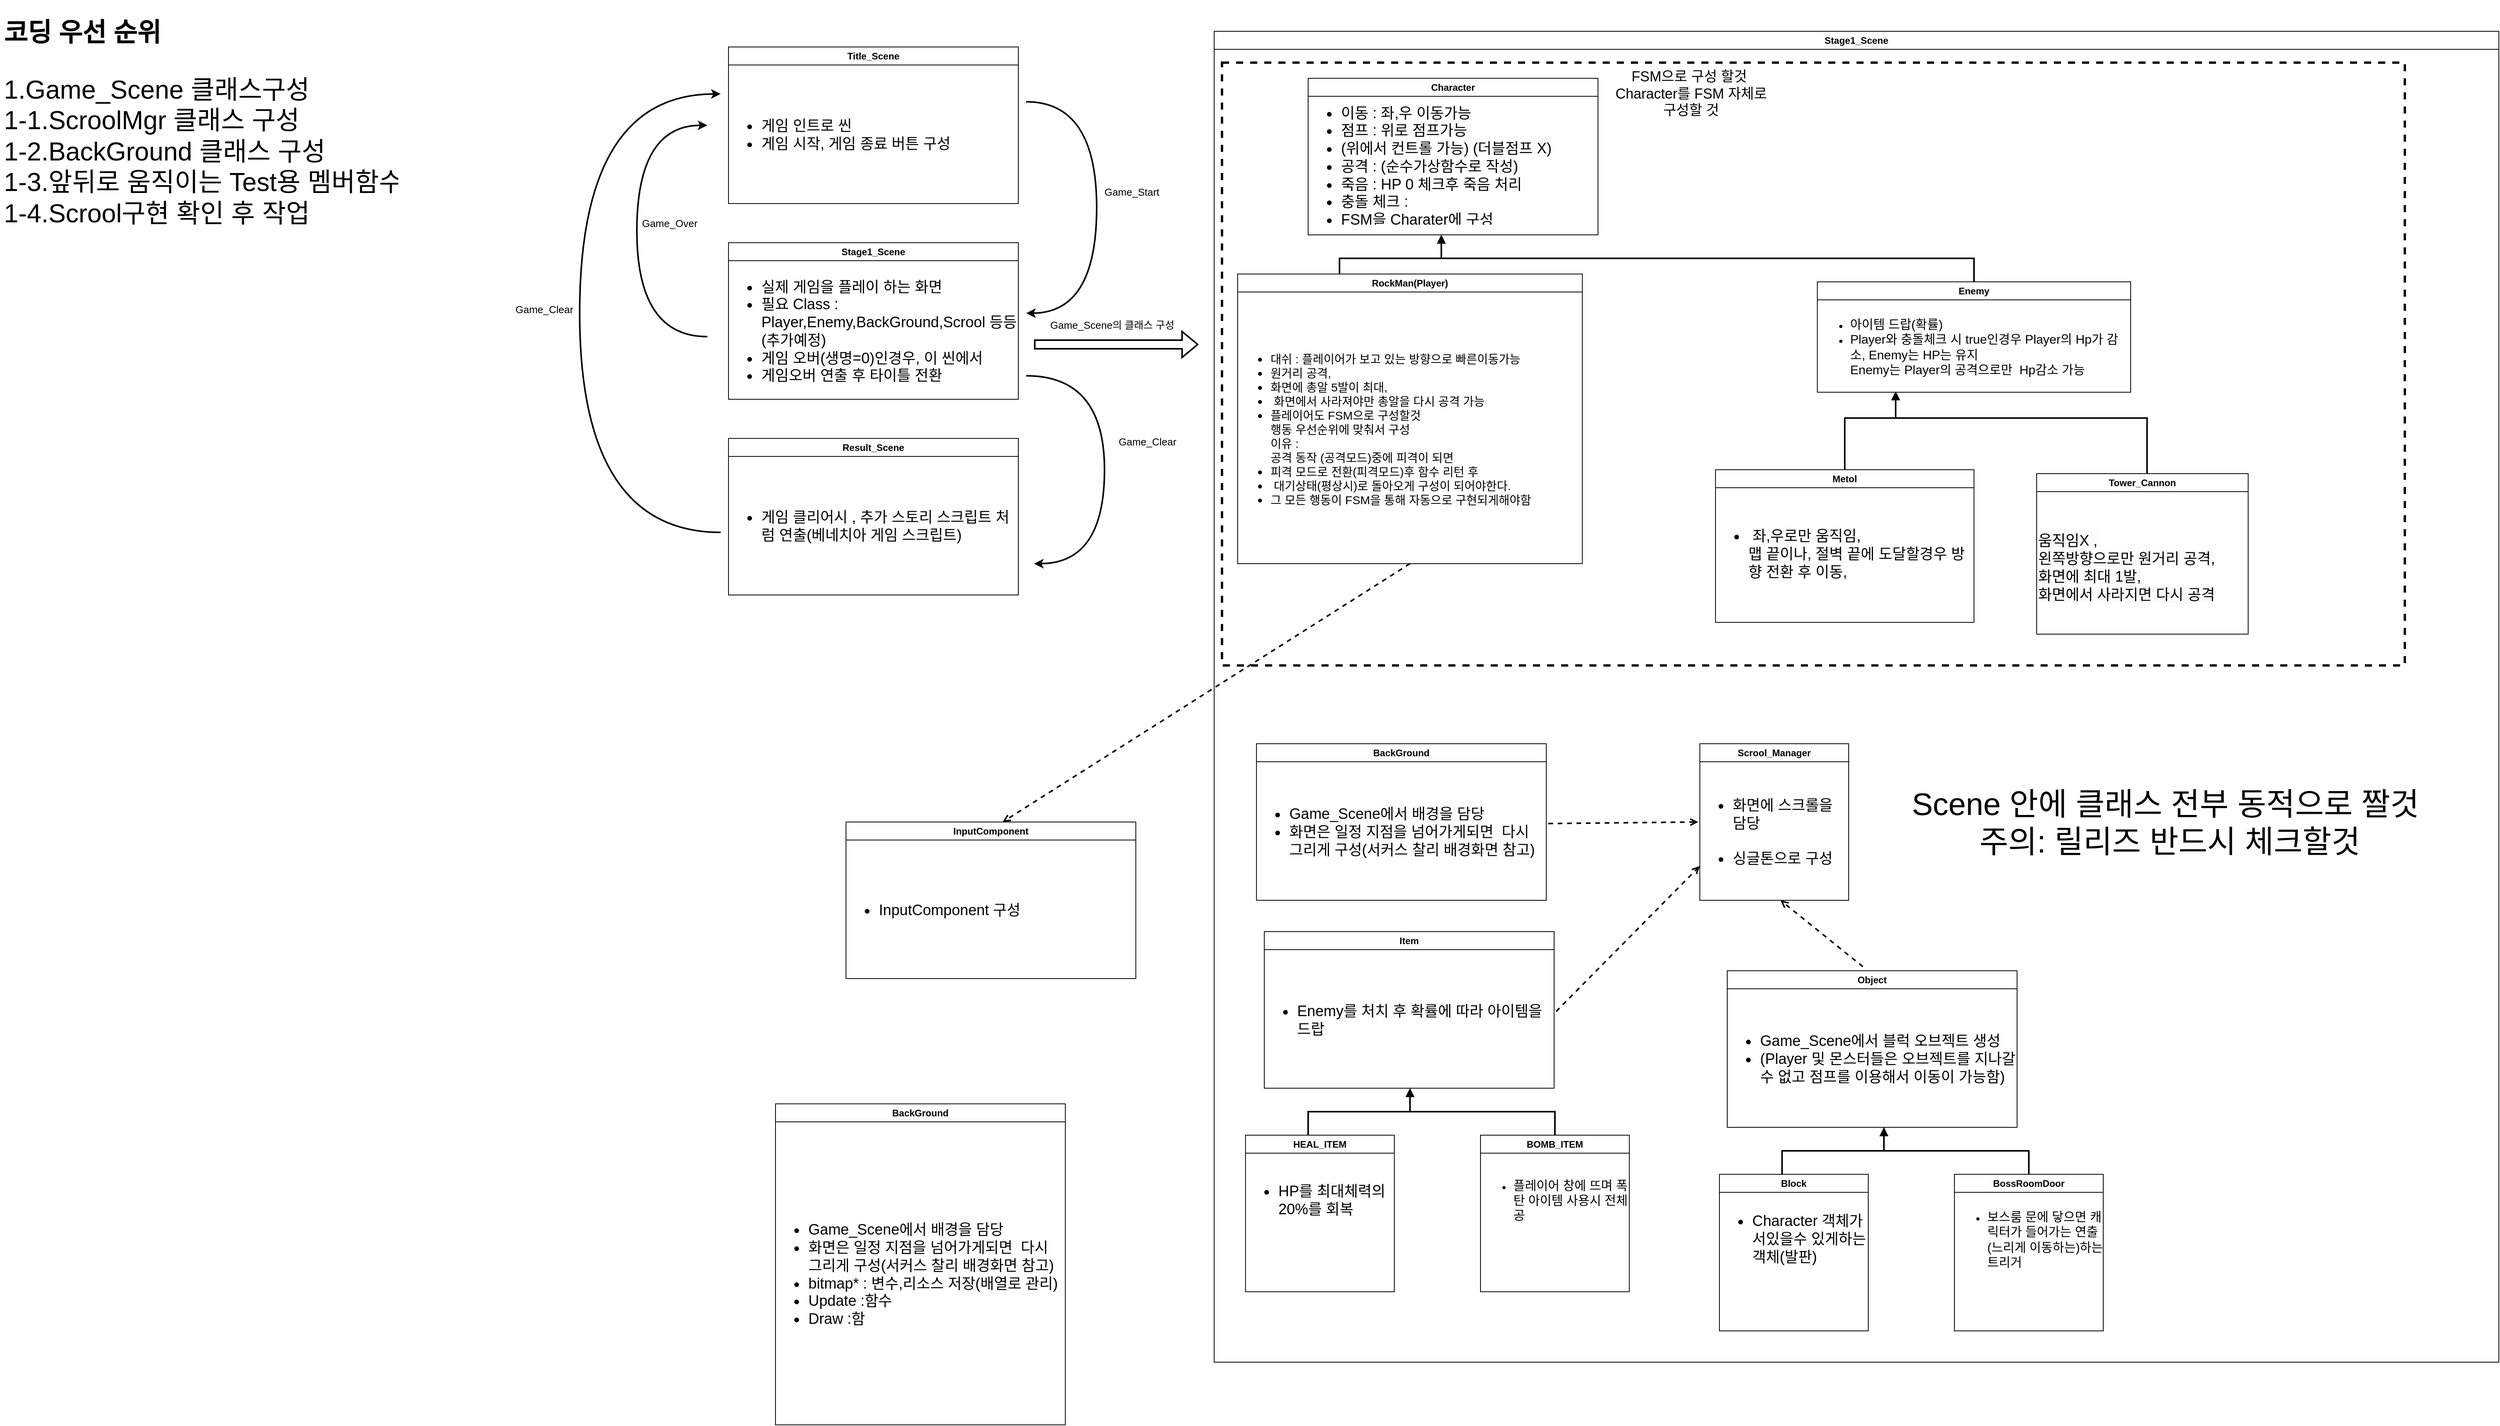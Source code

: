 <mxfile version="21.1.1" type="device">
  <diagram name="페이지-1" id="FIctYwfBap3exJkp4LkO">
    <mxGraphModel dx="3088" dy="788" grid="1" gridSize="10" guides="1" tooltips="1" connect="1" arrows="1" fold="1" page="1" pageScale="1" pageWidth="827" pageHeight="1169" math="0" shadow="0">
      <root>
        <mxCell id="0" />
        <mxCell id="1" parent="0" />
        <mxCell id="zks5ml6HuDEgTcpe3jTh-74" value="Stage1_Scene" style="swimlane;whiteSpace=wrap;html=1;" parent="1" vertex="1">
          <mxGeometry x="-90" y="60" width="1640" height="1700" as="geometry" />
        </mxCell>
        <mxCell id="zks5ml6HuDEgTcpe3jTh-78" value="" style="rounded=0;whiteSpace=wrap;html=1;fontSize=14;fillColor=none;dashed=1;strokeWidth=3;" parent="zks5ml6HuDEgTcpe3jTh-74" vertex="1">
          <mxGeometry x="10" y="40" width="1510" height="770" as="geometry" />
        </mxCell>
        <mxCell id="zks5ml6HuDEgTcpe3jTh-5" value="BackGround" style="swimlane;whiteSpace=wrap;html=1;" parent="zks5ml6HuDEgTcpe3jTh-74" vertex="1">
          <mxGeometry x="54" y="910" width="370" height="200" as="geometry" />
        </mxCell>
        <mxCell id="zks5ml6HuDEgTcpe3jTh-54" value="&lt;ul style=&quot;font-size: 19px;&quot;&gt;&lt;li&gt;Game_Scene에서 배경을 담당&lt;/li&gt;&lt;li&gt;화면은 일정 지점을 넘어가게되면&amp;nbsp; 다시 그리게 구성(서커스 찰리 배경화면 참고)&lt;/li&gt;&lt;/ul&gt;" style="text;strokeColor=none;fillColor=none;html=1;whiteSpace=wrap;verticalAlign=middle;overflow=hidden;" parent="zks5ml6HuDEgTcpe3jTh-5" vertex="1">
          <mxGeometry y="25" width="370" height="175" as="geometry" />
        </mxCell>
        <mxCell id="zks5ml6HuDEgTcpe3jTh-8" value="&lt;ul style=&quot;font-size: 19px;&quot;&gt;&lt;li&gt;이동 : 좌,우 이동가능&lt;/li&gt;&lt;li&gt;점프 : 위로 점프가능&amp;nbsp;&lt;/li&gt;&lt;li&gt;(위에서 컨트롤 가능) (더블점프 X)&lt;/li&gt;&lt;li&gt;공격 : (순수가상함수로 작성)&lt;/li&gt;&lt;li&gt;죽음 : HP 0 체크후 죽음 처리&lt;/li&gt;&lt;li&gt;충돌 체크 :&amp;nbsp;&lt;/li&gt;&lt;li&gt;FSM을 Charater에 구성&lt;/li&gt;&lt;/ul&gt;" style="text;strokeColor=none;fillColor=none;html=1;whiteSpace=wrap;verticalAlign=middle;overflow=hidden;" parent="zks5ml6HuDEgTcpe3jTh-74" vertex="1">
          <mxGeometry x="120" y="72" width="370" height="176" as="geometry" />
        </mxCell>
        <mxCell id="zks5ml6HuDEgTcpe3jTh-9" value="" style="endArrow=block;html=1;rounded=0;fontSize=19;edgeStyle=elbowEdgeStyle;elbow=vertical;endFill=1;strokeWidth=2;" parent="zks5ml6HuDEgTcpe3jTh-74" edge="1">
          <mxGeometry width="50" height="50" relative="1" as="geometry">
            <mxPoint x="160" y="320" as="sourcePoint" />
            <mxPoint x="290" y="260" as="targetPoint" />
          </mxGeometry>
        </mxCell>
        <mxCell id="zks5ml6HuDEgTcpe3jTh-10" value="RockMan(Player)" style="swimlane;whiteSpace=wrap;html=1;" parent="zks5ml6HuDEgTcpe3jTh-74" vertex="1">
          <mxGeometry x="30" y="310" width="440" height="370" as="geometry" />
        </mxCell>
        <mxCell id="zks5ml6HuDEgTcpe3jTh-11" value="&lt;ul style=&quot;font-size: 15px;&quot;&gt;&lt;li style=&quot;&quot;&gt;대쉬 : 플레이어가 보고 있는 방향으로 빠른이동가능&amp;nbsp;&lt;/li&gt;&lt;li style=&quot;&quot;&gt;원거리 공격,&amp;nbsp;&lt;/li&gt;&lt;li style=&quot;&quot;&gt;화면에 총알 5발이 최대,&lt;/li&gt;&lt;li style=&quot;&quot;&gt;&lt;span style=&quot;text-align: center;&quot;&gt;&amp;nbsp;화면에서 사라져야만 총알을 다시 공격 가능&lt;/span&gt;&lt;br&gt;&lt;/li&gt;&lt;li style=&quot;&quot;&gt;&lt;span style=&quot;text-align: center;&quot;&gt;플레이어도 FSM으로 구성할것&lt;br style=&quot;border-color: var(--border-color);&quot;&gt;행동 우선순위에 맞춰서 구성&amp;nbsp;&lt;br style=&quot;border-color: var(--border-color);&quot;&gt;&lt;span style=&quot;&quot;&gt;이유 :&lt;/span&gt;&lt;br style=&quot;border-color: var(--border-color);&quot;&gt;&lt;span style=&quot;&quot;&gt;공격 동작 (공격모드)중에 피격이 되면&amp;nbsp;&lt;/span&gt;&lt;/span&gt;&lt;/li&gt;&lt;li style=&quot;&quot;&gt;&lt;span style=&quot;text-align: center;&quot;&gt;&lt;span style=&quot;&quot;&gt;피격 모드로 전환(피격모드)후 함수 리턴 후&lt;/span&gt;&lt;/span&gt;&lt;/li&gt;&lt;li style=&quot;&quot;&gt;&lt;span style=&quot;text-align: center;&quot;&gt;&lt;span style=&quot;&quot;&gt;&amp;nbsp;대기상태(평상시)로 돌아오게 구성이 되어야한다.&lt;/span&gt;&lt;/span&gt;&lt;/li&gt;&lt;li style=&quot;&quot;&gt;&lt;span style=&quot;text-align: center;&quot;&gt;&lt;span style=&quot;&quot;&gt;그 모든 행동이 FSM을 통해 자동으로 구현되게해야함&lt;/span&gt;&lt;br&gt;&lt;/span&gt;&lt;/li&gt;&lt;/ul&gt;" style="text;strokeColor=none;fillColor=none;html=1;whiteSpace=wrap;verticalAlign=middle;overflow=hidden;" parent="zks5ml6HuDEgTcpe3jTh-10" vertex="1">
          <mxGeometry y="25" width="440" height="345" as="geometry" />
        </mxCell>
        <mxCell id="zks5ml6HuDEgTcpe3jTh-13" value="Tower_Cannon" style="swimlane;whiteSpace=wrap;html=1;" parent="zks5ml6HuDEgTcpe3jTh-74" vertex="1">
          <mxGeometry x="1050" y="565" width="270" height="205" as="geometry" />
        </mxCell>
        <mxCell id="zks5ml6HuDEgTcpe3jTh-14" value="&lt;br&gt;&lt;span style=&quot;color: rgb(0, 0, 0); font-family: Helvetica; font-size: 19px; font-style: normal; font-variant-ligatures: normal; font-variant-caps: normal; font-weight: 400; letter-spacing: normal; orphans: 2; text-align: center; text-indent: 0px; text-transform: none; widows: 2; word-spacing: 0px; -webkit-text-stroke-width: 0px; background-color: rgb(251, 251, 251); text-decoration-thickness: initial; text-decoration-style: initial; text-decoration-color: initial; float: none; display: inline !important;&quot;&gt;움직임X , &lt;br&gt;왼쪽방향으로만 원거리 공격, &lt;br&gt;화면에 최대 1발, &lt;br&gt;화면에서 사라지면 다시 공격&lt;/span&gt;" style="text;strokeColor=none;fillColor=none;html=1;whiteSpace=wrap;verticalAlign=middle;overflow=hidden;" parent="zks5ml6HuDEgTcpe3jTh-13" vertex="1">
          <mxGeometry y="25" width="250" height="175" as="geometry" />
        </mxCell>
        <mxCell id="zks5ml6HuDEgTcpe3jTh-15" value="" style="endArrow=block;html=1;rounded=0;fontSize=19;edgeStyle=elbowEdgeStyle;elbow=vertical;endFill=1;strokeWidth=2;exitX=0.5;exitY=0;exitDx=0;exitDy=0;" parent="zks5ml6HuDEgTcpe3jTh-74" source="zks5ml6HuDEgTcpe3jTh-20" edge="1">
          <mxGeometry width="50" height="50" relative="1" as="geometry">
            <mxPoint x="590" y="310" as="sourcePoint" />
            <mxPoint x="290" y="260" as="targetPoint" />
            <Array as="points">
              <mxPoint x="370" y="290" />
            </Array>
          </mxGeometry>
        </mxCell>
        <mxCell id="zks5ml6HuDEgTcpe3jTh-16" value="Metol" style="swimlane;whiteSpace=wrap;html=1;" parent="zks5ml6HuDEgTcpe3jTh-74" vertex="1">
          <mxGeometry x="640" y="560" width="330" height="195" as="geometry" />
        </mxCell>
        <mxCell id="zks5ml6HuDEgTcpe3jTh-17" value="&lt;ul style=&quot;font-size: 19px;&quot;&gt;&lt;li&gt;&amp;nbsp;좌,우로만 움직임,&lt;br style=&quot;border-color: var(--border-color); text-align: center;&quot;&gt;&lt;span style=&quot;text-align: center;&quot;&gt;맵 끝이나, 절벽 끝에 도달할경우 방향 전환 후 이동,&amp;nbsp;&lt;/span&gt;&lt;br&gt;&lt;/li&gt;&lt;/ul&gt;" style="text;strokeColor=none;fillColor=none;html=1;whiteSpace=wrap;verticalAlign=middle;overflow=hidden;" parent="zks5ml6HuDEgTcpe3jTh-16" vertex="1">
          <mxGeometry y="25" width="330" height="165" as="geometry" />
        </mxCell>
        <mxCell id="zks5ml6HuDEgTcpe3jTh-20" value="Enemy" style="swimlane;whiteSpace=wrap;html=1;" parent="zks5ml6HuDEgTcpe3jTh-74" vertex="1">
          <mxGeometry x="770" y="320" width="400" height="141" as="geometry" />
        </mxCell>
        <mxCell id="zks5ml6HuDEgTcpe3jTh-21" value="&lt;ul style=&quot;&quot;&gt;&lt;li style=&quot;&quot;&gt;&lt;font style=&quot;font-size: 16px;&quot;&gt;아이템 드랍(확률)&lt;/font&gt;&lt;/li&gt;&lt;li style=&quot;&quot;&gt;&lt;font style=&quot;font-size: 16px;&quot;&gt;Player와 충돌체크 시 true인경우 Player의 Hp가 감소, Enemy는 HP는 유지&lt;br style=&quot;border-color: var(--border-color); font-size: 19px; text-align: center;&quot;&gt;Enemy는 Player의 공격으로만&amp;nbsp; Hp감소 가능&amp;nbsp;&lt;br style=&quot;border-color: var(--border-color); font-size: 19px; text-align: center;&quot;&gt;&lt;/font&gt;&lt;/li&gt;&lt;/ul&gt;" style="text;strokeColor=none;fillColor=none;html=1;whiteSpace=wrap;verticalAlign=middle;overflow=hidden;" parent="zks5ml6HuDEgTcpe3jTh-20" vertex="1">
          <mxGeometry y="25" width="400" height="116" as="geometry" />
        </mxCell>
        <mxCell id="zks5ml6HuDEgTcpe3jTh-22" value="" style="endArrow=block;html=1;rounded=0;fontSize=19;edgeStyle=elbowEdgeStyle;elbow=vertical;endFill=1;strokeWidth=2;entryX=0.542;entryY=1;entryDx=0;entryDy=0;entryPerimeter=0;exitX=0.5;exitY=0;exitDx=0;exitDy=0;" parent="zks5ml6HuDEgTcpe3jTh-74" source="zks5ml6HuDEgTcpe3jTh-16" edge="1">
          <mxGeometry width="50" height="50" relative="1" as="geometry">
            <mxPoint x="1017" y="514" as="sourcePoint" />
            <mxPoint x="870" y="460" as="targetPoint" />
            <Array as="points">
              <mxPoint x="947" y="494" />
            </Array>
          </mxGeometry>
        </mxCell>
        <mxCell id="zks5ml6HuDEgTcpe3jTh-23" value="" style="endArrow=block;html=1;rounded=0;fontSize=19;edgeStyle=elbowEdgeStyle;elbow=vertical;endFill=1;strokeWidth=2;entryX=0.542;entryY=1;entryDx=0;entryDy=0;entryPerimeter=0;exitX=0.522;exitY=-0.001;exitDx=0;exitDy=0;exitPerimeter=0;" parent="zks5ml6HuDEgTcpe3jTh-74" source="zks5ml6HuDEgTcpe3jTh-13" edge="1">
          <mxGeometry width="50" height="50" relative="1" as="geometry">
            <mxPoint x="735" y="515" as="sourcePoint" />
            <mxPoint x="870" y="460" as="targetPoint" />
            <Array as="points">
              <mxPoint x="947" y="494" />
            </Array>
          </mxGeometry>
        </mxCell>
        <mxCell id="zks5ml6HuDEgTcpe3jTh-50" value="Character" style="swimlane;whiteSpace=wrap;html=1;" parent="zks5ml6HuDEgTcpe3jTh-74" vertex="1">
          <mxGeometry x="120" y="60" width="370" height="200" as="geometry" />
        </mxCell>
        <mxCell id="zks5ml6HuDEgTcpe3jTh-51" value="" style="endArrow=open;html=1;rounded=0;fontSize=19;elbow=vertical;endFill=0;strokeWidth=2;dashed=1;exitX=1.007;exitY=0.44;exitDx=0;exitDy=0;exitPerimeter=0;" parent="zks5ml6HuDEgTcpe3jTh-74" source="zks5ml6HuDEgTcpe3jTh-54" edge="1">
          <mxGeometry width="50" height="50" relative="1" as="geometry">
            <mxPoint x="420" y="1010" as="sourcePoint" />
            <mxPoint x="618" y="1010" as="targetPoint" />
          </mxGeometry>
        </mxCell>
        <mxCell id="zks5ml6HuDEgTcpe3jTh-52" value="Scrool_Manager" style="swimlane;whiteSpace=wrap;html=1;" parent="zks5ml6HuDEgTcpe3jTh-74" vertex="1">
          <mxGeometry x="620" y="910" width="190" height="200" as="geometry" />
        </mxCell>
        <mxCell id="zks5ml6HuDEgTcpe3jTh-53" value="&lt;ul style=&quot;font-size: 19px;&quot;&gt;&lt;li&gt;화면에 스크롤을 담당&amp;nbsp;&lt;br&gt;&lt;br&gt;&lt;/li&gt;&lt;li&gt;싱글톤으로 구성&lt;/li&gt;&lt;/ul&gt;" style="text;strokeColor=none;fillColor=none;html=1;whiteSpace=wrap;verticalAlign=middle;overflow=hidden;" parent="zks5ml6HuDEgTcpe3jTh-52" vertex="1">
          <mxGeometry y="25" width="190" height="175" as="geometry" />
        </mxCell>
        <mxCell id="zks5ml6HuDEgTcpe3jTh-56" value="Item" style="swimlane;whiteSpace=wrap;html=1;" parent="zks5ml6HuDEgTcpe3jTh-74" vertex="1">
          <mxGeometry x="64" y="1150" width="370" height="200" as="geometry" />
        </mxCell>
        <mxCell id="zks5ml6HuDEgTcpe3jTh-57" value="&lt;ul style=&quot;font-size: 19px;&quot;&gt;&lt;li&gt;Enemy를 처치 후 확률에 따라 아이템을 드랍&lt;/li&gt;&lt;/ul&gt;" style="text;strokeColor=none;fillColor=none;html=1;whiteSpace=wrap;verticalAlign=middle;overflow=hidden;" parent="zks5ml6HuDEgTcpe3jTh-56" vertex="1">
          <mxGeometry y="25" width="370" height="175" as="geometry" />
        </mxCell>
        <mxCell id="zks5ml6HuDEgTcpe3jTh-58" value="" style="endArrow=open;html=1;rounded=0;fontSize=19;elbow=vertical;endFill=0;strokeWidth=2;dashed=1;exitX=1.007;exitY=0.44;exitDx=0;exitDy=0;exitPerimeter=0;entryX=0;entryY=0.75;entryDx=0;entryDy=0;" parent="zks5ml6HuDEgTcpe3jTh-74" source="zks5ml6HuDEgTcpe3jTh-57" target="zks5ml6HuDEgTcpe3jTh-53" edge="1">
          <mxGeometry width="50" height="50" relative="1" as="geometry">
            <mxPoint x="430" y="1250" as="sourcePoint" />
            <mxPoint x="628" y="1250" as="targetPoint" />
          </mxGeometry>
        </mxCell>
        <mxCell id="zks5ml6HuDEgTcpe3jTh-59" value="" style="endArrow=block;html=1;rounded=0;fontSize=19;edgeStyle=elbowEdgeStyle;elbow=vertical;endFill=1;strokeWidth=2;" parent="zks5ml6HuDEgTcpe3jTh-74" edge="1">
          <mxGeometry width="50" height="50" relative="1" as="geometry">
            <mxPoint x="120" y="1410" as="sourcePoint" />
            <mxPoint x="250" y="1350" as="targetPoint" />
          </mxGeometry>
        </mxCell>
        <mxCell id="zks5ml6HuDEgTcpe3jTh-60" value="" style="endArrow=block;html=1;rounded=0;fontSize=19;edgeStyle=elbowEdgeStyle;elbow=vertical;endFill=1;strokeWidth=2;exitX=0.5;exitY=0;exitDx=0;exitDy=0;" parent="zks5ml6HuDEgTcpe3jTh-74" source="zks5ml6HuDEgTcpe3jTh-61" edge="1">
          <mxGeometry width="50" height="50" relative="1" as="geometry">
            <mxPoint x="440" y="1400" as="sourcePoint" />
            <mxPoint x="250" y="1350" as="targetPoint" />
            <Array as="points">
              <mxPoint x="330" y="1380" />
            </Array>
          </mxGeometry>
        </mxCell>
        <mxCell id="zks5ml6HuDEgTcpe3jTh-61" value="BOMB_ITEM" style="swimlane;whiteSpace=wrap;html=1;" parent="zks5ml6HuDEgTcpe3jTh-74" vertex="1">
          <mxGeometry x="340" y="1410" width="190" height="200" as="geometry" />
        </mxCell>
        <mxCell id="zks5ml6HuDEgTcpe3jTh-62" value="&lt;ul style=&quot;&quot;&gt;&lt;li style=&quot;&quot;&gt;&lt;font style=&quot;font-size: 16px;&quot;&gt;플레이어 창에 뜨며 폭탄 아이템 사용시 전체 공&lt;/font&gt;&lt;/li&gt;&lt;/ul&gt;" style="text;strokeColor=none;fillColor=none;html=1;whiteSpace=wrap;verticalAlign=middle;overflow=hidden;" parent="zks5ml6HuDEgTcpe3jTh-61" vertex="1">
          <mxGeometry y="25" width="190" height="116" as="geometry" />
        </mxCell>
        <mxCell id="zks5ml6HuDEgTcpe3jTh-63" value="HEAL_ITEM" style="swimlane;whiteSpace=wrap;html=1;" parent="zks5ml6HuDEgTcpe3jTh-74" vertex="1">
          <mxGeometry x="40" y="1410" width="190" height="200" as="geometry" />
        </mxCell>
        <mxCell id="zks5ml6HuDEgTcpe3jTh-64" value="&lt;ul style=&quot;font-size: 19px;&quot;&gt;&lt;li&gt;HP를 최대체력의 20%를 회복&amp;nbsp;&lt;/li&gt;&lt;/ul&gt;" style="text;strokeColor=none;fillColor=none;html=1;whiteSpace=wrap;verticalAlign=middle;overflow=hidden;" parent="zks5ml6HuDEgTcpe3jTh-63" vertex="1">
          <mxGeometry y="25" width="190" height="116" as="geometry" />
        </mxCell>
        <mxCell id="zks5ml6HuDEgTcpe3jTh-65" value="Object" style="swimlane;whiteSpace=wrap;html=1;" parent="zks5ml6HuDEgTcpe3jTh-74" vertex="1">
          <mxGeometry x="655" y="1200" width="370" height="200" as="geometry" />
        </mxCell>
        <mxCell id="zks5ml6HuDEgTcpe3jTh-66" value="&lt;ul style=&quot;font-size: 19px;&quot;&gt;&lt;li&gt;Game_Scene에서 블럭 오브젝트 생성&lt;/li&gt;&lt;li&gt;(Player 및 몬스터들은 오브젝트를 지나갈수 없고 점프를 이용해서 이동이 가능함)&lt;/li&gt;&lt;/ul&gt;" style="text;strokeColor=none;fillColor=none;html=1;whiteSpace=wrap;verticalAlign=middle;overflow=hidden;" parent="zks5ml6HuDEgTcpe3jTh-65" vertex="1">
          <mxGeometry y="25" width="370" height="175" as="geometry" />
        </mxCell>
        <mxCell id="zks5ml6HuDEgTcpe3jTh-67" value="" style="endArrow=open;html=1;rounded=0;fontSize=19;elbow=vertical;endFill=0;strokeWidth=2;dashed=1;exitX=0.468;exitY=-0.026;exitDx=0;exitDy=0;exitPerimeter=0;entryX=0;entryY=0.75;entryDx=0;entryDy=0;" parent="zks5ml6HuDEgTcpe3jTh-74" source="zks5ml6HuDEgTcpe3jTh-65" edge="1">
          <mxGeometry width="50" height="50" relative="1" as="geometry">
            <mxPoint x="540" y="1296" as="sourcePoint" />
            <mxPoint x="723" y="1110" as="targetPoint" />
          </mxGeometry>
        </mxCell>
        <mxCell id="zks5ml6HuDEgTcpe3jTh-68" value="" style="endArrow=block;html=1;rounded=0;fontSize=19;edgeStyle=elbowEdgeStyle;elbow=vertical;endFill=1;strokeWidth=2;" parent="zks5ml6HuDEgTcpe3jTh-74" edge="1">
          <mxGeometry width="50" height="50" relative="1" as="geometry">
            <mxPoint x="725" y="1460" as="sourcePoint" />
            <mxPoint x="855" y="1400" as="targetPoint" />
          </mxGeometry>
        </mxCell>
        <mxCell id="zks5ml6HuDEgTcpe3jTh-69" value="" style="endArrow=block;html=1;rounded=0;fontSize=19;edgeStyle=elbowEdgeStyle;elbow=vertical;endFill=1;strokeWidth=2;exitX=0.5;exitY=0;exitDx=0;exitDy=0;" parent="zks5ml6HuDEgTcpe3jTh-74" source="zks5ml6HuDEgTcpe3jTh-70" edge="1">
          <mxGeometry width="50" height="50" relative="1" as="geometry">
            <mxPoint x="1045" y="1450" as="sourcePoint" />
            <mxPoint x="855" y="1400" as="targetPoint" />
            <Array as="points">
              <mxPoint x="935" y="1430" />
            </Array>
          </mxGeometry>
        </mxCell>
        <mxCell id="zks5ml6HuDEgTcpe3jTh-70" value="BossRoomDoor" style="swimlane;whiteSpace=wrap;html=1;" parent="zks5ml6HuDEgTcpe3jTh-74" vertex="1">
          <mxGeometry x="945" y="1460" width="190" height="200" as="geometry" />
        </mxCell>
        <mxCell id="zks5ml6HuDEgTcpe3jTh-71" value="&lt;ul style=&quot;&quot;&gt;&lt;li style=&quot;&quot;&gt;&lt;span style=&quot;font-size: 16px;&quot;&gt;보스룸 문에 닿으면 캐릭터가 들어가는 연출 (느리게 이동하는)하는 트리거&lt;/span&gt;&lt;/li&gt;&lt;/ul&gt;" style="text;strokeColor=none;fillColor=none;html=1;whiteSpace=wrap;verticalAlign=middle;overflow=hidden;" parent="zks5ml6HuDEgTcpe3jTh-70" vertex="1">
          <mxGeometry y="25" width="190" height="116" as="geometry" />
        </mxCell>
        <mxCell id="zks5ml6HuDEgTcpe3jTh-72" value="Block" style="swimlane;whiteSpace=wrap;html=1;" parent="zks5ml6HuDEgTcpe3jTh-74" vertex="1">
          <mxGeometry x="645" y="1460" width="190" height="200" as="geometry" />
        </mxCell>
        <mxCell id="zks5ml6HuDEgTcpe3jTh-73" value="&lt;ul style=&quot;font-size: 19px;&quot;&gt;&lt;li&gt;Character 객체가 서있을수 있게하는 객체(발판)&lt;/li&gt;&lt;/ul&gt;" style="text;strokeColor=none;fillColor=none;html=1;whiteSpace=wrap;verticalAlign=middle;overflow=hidden;" parent="zks5ml6HuDEgTcpe3jTh-72" vertex="1">
          <mxGeometry y="25" width="190" height="116" as="geometry" />
        </mxCell>
        <mxCell id="zks5ml6HuDEgTcpe3jTh-79" value="&lt;font style=&quot;font-size: 18px;&quot;&gt;FSM으로 구성 할것&amp;nbsp;&lt;br&gt;Character를 FSM 자체로 구성할 것&lt;br&gt;&lt;/font&gt;" style="text;html=1;strokeColor=none;fillColor=none;align=center;verticalAlign=middle;whiteSpace=wrap;rounded=0;fontSize=14;strokeWidth=6;" parent="zks5ml6HuDEgTcpe3jTh-74" vertex="1">
          <mxGeometry x="504" y="40" width="210" height="80" as="geometry" />
        </mxCell>
        <mxCell id="zks5ml6HuDEgTcpe3jTh-83" value="" style="endArrow=open;html=1;rounded=0;fontSize=19;elbow=vertical;endFill=0;strokeWidth=2;dashed=1;exitX=0.5;exitY=1;exitDx=0;exitDy=0;" parent="zks5ml6HuDEgTcpe3jTh-74" source="zks5ml6HuDEgTcpe3jTh-11" edge="1">
          <mxGeometry width="50" height="50" relative="1" as="geometry">
            <mxPoint x="170" y="510" as="sourcePoint" />
            <mxPoint x="-270" y="1010" as="targetPoint" />
          </mxGeometry>
        </mxCell>
        <mxCell id="wN6ERazzjMdS7Z8mdTFz-3" value="&lt;font style=&quot;font-size: 40px;&quot;&gt;Scene 안에 클래스 전부 동적으로 짤것&amp;nbsp;&lt;br&gt;주의: 릴리즈 반드시 체크할것&lt;/font&gt;" style="text;html=1;strokeColor=none;fillColor=none;align=center;verticalAlign=middle;whiteSpace=wrap;rounded=0;" vertex="1" parent="zks5ml6HuDEgTcpe3jTh-74">
          <mxGeometry x="860" y="835" width="720" height="350" as="geometry" />
        </mxCell>
        <mxCell id="zks5ml6HuDEgTcpe3jTh-24" value="Title_Scene" style="swimlane;whiteSpace=wrap;html=1;" parent="1" vertex="1">
          <mxGeometry x="-710" y="80" width="370" height="200" as="geometry" />
        </mxCell>
        <mxCell id="zks5ml6HuDEgTcpe3jTh-25" value="&lt;ul style=&quot;font-size: 19px;&quot;&gt;&lt;li&gt;게임 인트로 씬&lt;br&gt;&lt;/li&gt;&lt;li&gt;게임 시작, 게임 종료 버튼 구성&lt;/li&gt;&lt;/ul&gt;" style="text;strokeColor=none;fillColor=none;html=1;whiteSpace=wrap;verticalAlign=middle;overflow=hidden;" parent="1" vertex="1">
          <mxGeometry x="-710" y="104" width="370" height="176" as="geometry" />
        </mxCell>
        <mxCell id="zks5ml6HuDEgTcpe3jTh-38" value="Stage1_Scene" style="swimlane;whiteSpace=wrap;html=1;" parent="1" vertex="1">
          <mxGeometry x="-710" y="330" width="370" height="200" as="geometry" />
        </mxCell>
        <mxCell id="zks5ml6HuDEgTcpe3jTh-39" value="&lt;ul style=&quot;font-size: 19px;&quot;&gt;&lt;li&gt;실제 게임을 플레이 하는 화면&lt;/li&gt;&lt;li&gt;필요 Class : Player,Enemy,BackGround,Scrool 등등 (추가예정)&lt;/li&gt;&lt;li&gt;게임 오버(생명=0)인경우, 이 씬에서&amp;nbsp;&lt;/li&gt;&lt;li&gt;게임오버 연출 후 타이틀 전환&amp;nbsp;&lt;/li&gt;&lt;/ul&gt;" style="text;strokeColor=none;fillColor=none;html=1;whiteSpace=wrap;verticalAlign=middle;overflow=hidden;" parent="1" vertex="1">
          <mxGeometry x="-710" y="354" width="370" height="176" as="geometry" />
        </mxCell>
        <mxCell id="zks5ml6HuDEgTcpe3jTh-40" value="Result_Scene" style="swimlane;whiteSpace=wrap;html=1;" parent="1" vertex="1">
          <mxGeometry x="-710" y="580" width="370" height="200" as="geometry" />
        </mxCell>
        <mxCell id="zks5ml6HuDEgTcpe3jTh-41" value="&lt;ul style=&quot;font-size: 19px;&quot;&gt;&lt;li&gt;게임 클리어시 , 추가 스토리 스크립트 처럼 연출(베네치아 게임 스크립트)&lt;/li&gt;&lt;/ul&gt;" style="text;strokeColor=none;fillColor=none;html=1;whiteSpace=wrap;verticalAlign=middle;overflow=hidden;" parent="1" vertex="1">
          <mxGeometry x="-710" y="604" width="370" height="176" as="geometry" />
        </mxCell>
        <mxCell id="zks5ml6HuDEgTcpe3jTh-42" value="" style="curved=1;endArrow=classic;html=1;rounded=0;strokeWidth=2;fontSize=13;elbow=vertical;edgeStyle=orthogonalEdgeStyle;" parent="1" edge="1">
          <mxGeometry width="50" height="50" relative="1" as="geometry">
            <mxPoint x="-330" y="150.031" as="sourcePoint" />
            <mxPoint x="-330" y="420" as="targetPoint" />
            <Array as="points">
              <mxPoint x="-240" y="150" />
              <mxPoint x="-240" y="420" />
              <mxPoint x="-330" y="420" />
            </Array>
          </mxGeometry>
        </mxCell>
        <mxCell id="zks5ml6HuDEgTcpe3jTh-43" value="" style="curved=1;endArrow=classic;html=1;rounded=0;strokeWidth=2;fontSize=13;elbow=vertical;edgeStyle=orthogonalEdgeStyle;" parent="1" edge="1">
          <mxGeometry width="50" height="50" relative="1" as="geometry">
            <mxPoint x="-737" y="449.999" as="sourcePoint" />
            <mxPoint x="-737" y="180.03" as="targetPoint" />
            <Array as="points">
              <mxPoint x="-827" y="450.03" />
              <mxPoint x="-827" y="180.03" />
              <mxPoint x="-737" y="180.03" />
            </Array>
          </mxGeometry>
        </mxCell>
        <mxCell id="zks5ml6HuDEgTcpe3jTh-44" value="" style="curved=1;endArrow=classic;html=1;rounded=0;strokeWidth=2;fontSize=13;elbow=vertical;edgeStyle=orthogonalEdgeStyle;" parent="1" edge="1">
          <mxGeometry width="50" height="50" relative="1" as="geometry">
            <mxPoint x="-720" y="700" as="sourcePoint" />
            <mxPoint x="-720" y="140" as="targetPoint" />
            <Array as="points">
              <mxPoint x="-900" y="700" />
              <mxPoint x="-900" y="140" />
            </Array>
          </mxGeometry>
        </mxCell>
        <mxCell id="zks5ml6HuDEgTcpe3jTh-45" value="Game_Over" style="text;html=1;strokeColor=none;fillColor=none;align=center;verticalAlign=middle;whiteSpace=wrap;rounded=0;fontSize=13;" parent="1" vertex="1">
          <mxGeometry x="-860" y="290" width="150" height="30" as="geometry" />
        </mxCell>
        <mxCell id="zks5ml6HuDEgTcpe3jTh-46" value="Game_Start" style="text;html=1;strokeColor=none;fillColor=none;align=center;verticalAlign=middle;whiteSpace=wrap;rounded=0;fontSize=13;" parent="1" vertex="1">
          <mxGeometry x="-270" y="250" width="150" height="30" as="geometry" />
        </mxCell>
        <mxCell id="zks5ml6HuDEgTcpe3jTh-47" value="Game_Clear" style="text;html=1;strokeColor=none;fillColor=none;align=center;verticalAlign=middle;whiteSpace=wrap;rounded=0;fontSize=13;" parent="1" vertex="1">
          <mxGeometry x="-1020" y="400" width="150" height="30" as="geometry" />
        </mxCell>
        <mxCell id="zks5ml6HuDEgTcpe3jTh-48" value="" style="curved=1;endArrow=classic;html=1;rounded=0;strokeWidth=2;fontSize=13;elbow=vertical;edgeStyle=orthogonalEdgeStyle;" parent="1" edge="1">
          <mxGeometry width="50" height="50" relative="1" as="geometry">
            <mxPoint x="-330" y="500" as="sourcePoint" />
            <mxPoint x="-320" y="739.97" as="targetPoint" />
            <Array as="points">
              <mxPoint x="-230" y="500" />
              <mxPoint x="-230" y="740" />
            </Array>
          </mxGeometry>
        </mxCell>
        <mxCell id="zks5ml6HuDEgTcpe3jTh-49" value="Game_Clear" style="text;html=1;strokeColor=none;fillColor=none;align=center;verticalAlign=middle;whiteSpace=wrap;rounded=0;fontSize=13;" parent="1" vertex="1">
          <mxGeometry x="-250" y="569" width="150" height="30" as="geometry" />
        </mxCell>
        <mxCell id="zks5ml6HuDEgTcpe3jTh-76" value="" style="shape=flexArrow;endArrow=classic;html=1;rounded=0;strokeWidth=2;fontSize=14;elbow=vertical;" parent="1" edge="1">
          <mxGeometry width="50" height="50" relative="1" as="geometry">
            <mxPoint x="-320" y="460" as="sourcePoint" />
            <mxPoint x="-110" y="460" as="targetPoint" />
          </mxGeometry>
        </mxCell>
        <mxCell id="zks5ml6HuDEgTcpe3jTh-77" value="Game_Scene의 클래스 구성" style="text;html=1;strokeColor=none;fillColor=none;align=center;verticalAlign=middle;whiteSpace=wrap;rounded=0;fontSize=13;" parent="1" vertex="1">
          <mxGeometry x="-310" y="420" width="180" height="30" as="geometry" />
        </mxCell>
        <mxCell id="zks5ml6HuDEgTcpe3jTh-84" value="InputComponent" style="swimlane;whiteSpace=wrap;html=1;" parent="1" vertex="1">
          <mxGeometry x="-560" y="1070" width="370" height="200" as="geometry" />
        </mxCell>
        <mxCell id="zks5ml6HuDEgTcpe3jTh-85" value="&lt;ul style=&quot;font-size: 19px;&quot;&gt;&lt;li&gt;InputComponent 구성&lt;/li&gt;&lt;/ul&gt;" style="text;strokeColor=none;fillColor=none;html=1;whiteSpace=wrap;verticalAlign=middle;overflow=hidden;" parent="zks5ml6HuDEgTcpe3jTh-84" vertex="1">
          <mxGeometry y="25" width="370" height="175" as="geometry" />
        </mxCell>
        <mxCell id="gYmJ-aHG4ooCd4ZqxHvu-2" value="&lt;h1 style=&quot;font-size: 33px;&quot;&gt;&lt;font style=&quot;font-size: 33px;&quot;&gt;코딩 우선 순위&lt;/font&gt;&lt;/h1&gt;&lt;p style=&quot;font-size: 33px;&quot;&gt;1.Game_Scene 클래스구성&lt;br&gt;1-1.ScroolMgr 클래스 구성&lt;br&gt;1-2.BackGround 클래스 구성&lt;br&gt;1-3.앞뒤로 움직이는 Test용 멤버함수 구현&amp;nbsp;&lt;br&gt;1-4.Scrool구현 확인 후 작업&lt;/p&gt;" style="text;html=1;strokeColor=none;fillColor=none;spacing=5;spacingTop=-20;whiteSpace=wrap;overflow=hidden;rounded=0;" parent="1" vertex="1">
          <mxGeometry x="-1640" y="30" width="680" height="310" as="geometry" />
        </mxCell>
        <mxCell id="wN6ERazzjMdS7Z8mdTFz-1" value="BackGround" style="swimlane;whiteSpace=wrap;html=1;" vertex="1" parent="1">
          <mxGeometry x="-650" y="1430" width="370" height="410" as="geometry" />
        </mxCell>
        <mxCell id="wN6ERazzjMdS7Z8mdTFz-2" value="&lt;ul style=&quot;font-size: 19px;&quot;&gt;&lt;li&gt;Game_Scene에서 배경을 담당&lt;/li&gt;&lt;li&gt;화면은 일정 지점을 넘어가게되면&amp;nbsp; 다시 그리게 구성(서커스 찰리 배경화면 참고)&lt;/li&gt;&lt;li&gt;bitmap* : 변수,리소스 저장(배열로 관리)&lt;/li&gt;&lt;li&gt;Update :함수&lt;/li&gt;&lt;li&gt;Draw :함&lt;/li&gt;&lt;/ul&gt;" style="text;strokeColor=none;fillColor=none;html=1;whiteSpace=wrap;verticalAlign=middle;overflow=hidden;" vertex="1" parent="wN6ERazzjMdS7Z8mdTFz-1">
          <mxGeometry y="25" width="370" height="385" as="geometry" />
        </mxCell>
      </root>
    </mxGraphModel>
  </diagram>
</mxfile>
